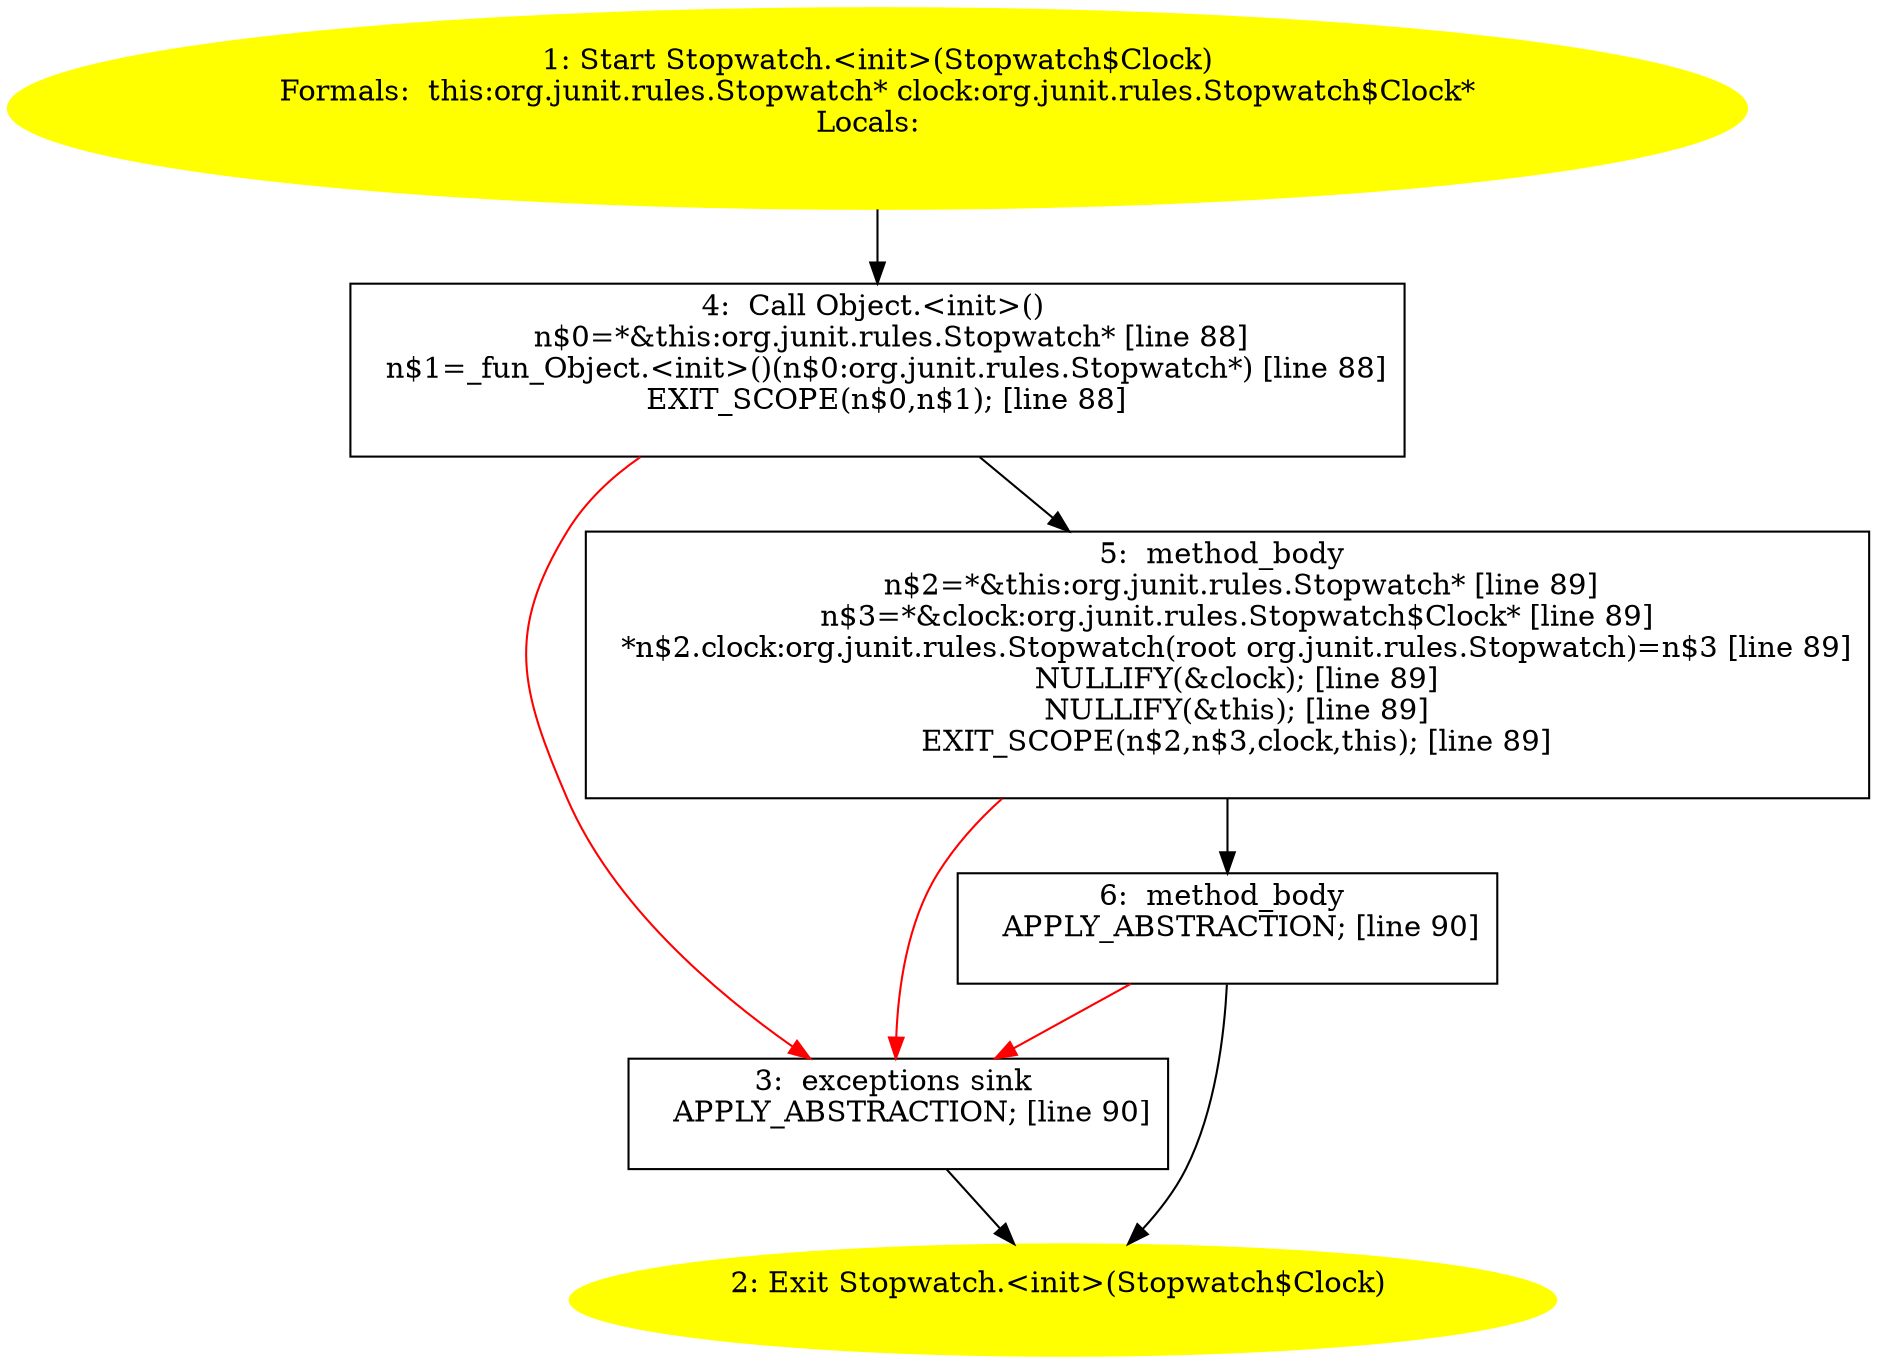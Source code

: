 /* @generated */
digraph cfg {
"org.junit.rules.Stopwatch.<init>(org.junit.rules.Stopwatch$Clock).bbc9c1a462d59745fe53a6a349f3fe9b_1" [label="1: Start Stopwatch.<init>(Stopwatch$Clock)\nFormals:  this:org.junit.rules.Stopwatch* clock:org.junit.rules.Stopwatch$Clock*\nLocals:  \n  " color=yellow style=filled]
	

	 "org.junit.rules.Stopwatch.<init>(org.junit.rules.Stopwatch$Clock).bbc9c1a462d59745fe53a6a349f3fe9b_1" -> "org.junit.rules.Stopwatch.<init>(org.junit.rules.Stopwatch$Clock).bbc9c1a462d59745fe53a6a349f3fe9b_4" ;
"org.junit.rules.Stopwatch.<init>(org.junit.rules.Stopwatch$Clock).bbc9c1a462d59745fe53a6a349f3fe9b_2" [label="2: Exit Stopwatch.<init>(Stopwatch$Clock) \n  " color=yellow style=filled]
	

"org.junit.rules.Stopwatch.<init>(org.junit.rules.Stopwatch$Clock).bbc9c1a462d59745fe53a6a349f3fe9b_3" [label="3:  exceptions sink \n   APPLY_ABSTRACTION; [line 90]\n " shape="box"]
	

	 "org.junit.rules.Stopwatch.<init>(org.junit.rules.Stopwatch$Clock).bbc9c1a462d59745fe53a6a349f3fe9b_3" -> "org.junit.rules.Stopwatch.<init>(org.junit.rules.Stopwatch$Clock).bbc9c1a462d59745fe53a6a349f3fe9b_2" ;
"org.junit.rules.Stopwatch.<init>(org.junit.rules.Stopwatch$Clock).bbc9c1a462d59745fe53a6a349f3fe9b_4" [label="4:  Call Object.<init>() \n   n$0=*&this:org.junit.rules.Stopwatch* [line 88]\n  n$1=_fun_Object.<init>()(n$0:org.junit.rules.Stopwatch*) [line 88]\n  EXIT_SCOPE(n$0,n$1); [line 88]\n " shape="box"]
	

	 "org.junit.rules.Stopwatch.<init>(org.junit.rules.Stopwatch$Clock).bbc9c1a462d59745fe53a6a349f3fe9b_4" -> "org.junit.rules.Stopwatch.<init>(org.junit.rules.Stopwatch$Clock).bbc9c1a462d59745fe53a6a349f3fe9b_5" ;
	 "org.junit.rules.Stopwatch.<init>(org.junit.rules.Stopwatch$Clock).bbc9c1a462d59745fe53a6a349f3fe9b_4" -> "org.junit.rules.Stopwatch.<init>(org.junit.rules.Stopwatch$Clock).bbc9c1a462d59745fe53a6a349f3fe9b_3" [color="red" ];
"org.junit.rules.Stopwatch.<init>(org.junit.rules.Stopwatch$Clock).bbc9c1a462d59745fe53a6a349f3fe9b_5" [label="5:  method_body \n   n$2=*&this:org.junit.rules.Stopwatch* [line 89]\n  n$3=*&clock:org.junit.rules.Stopwatch$Clock* [line 89]\n  *n$2.clock:org.junit.rules.Stopwatch(root org.junit.rules.Stopwatch)=n$3 [line 89]\n  NULLIFY(&clock); [line 89]\n  NULLIFY(&this); [line 89]\n  EXIT_SCOPE(n$2,n$3,clock,this); [line 89]\n " shape="box"]
	

	 "org.junit.rules.Stopwatch.<init>(org.junit.rules.Stopwatch$Clock).bbc9c1a462d59745fe53a6a349f3fe9b_5" -> "org.junit.rules.Stopwatch.<init>(org.junit.rules.Stopwatch$Clock).bbc9c1a462d59745fe53a6a349f3fe9b_6" ;
	 "org.junit.rules.Stopwatch.<init>(org.junit.rules.Stopwatch$Clock).bbc9c1a462d59745fe53a6a349f3fe9b_5" -> "org.junit.rules.Stopwatch.<init>(org.junit.rules.Stopwatch$Clock).bbc9c1a462d59745fe53a6a349f3fe9b_3" [color="red" ];
"org.junit.rules.Stopwatch.<init>(org.junit.rules.Stopwatch$Clock).bbc9c1a462d59745fe53a6a349f3fe9b_6" [label="6:  method_body \n   APPLY_ABSTRACTION; [line 90]\n " shape="box"]
	

	 "org.junit.rules.Stopwatch.<init>(org.junit.rules.Stopwatch$Clock).bbc9c1a462d59745fe53a6a349f3fe9b_6" -> "org.junit.rules.Stopwatch.<init>(org.junit.rules.Stopwatch$Clock).bbc9c1a462d59745fe53a6a349f3fe9b_2" ;
	 "org.junit.rules.Stopwatch.<init>(org.junit.rules.Stopwatch$Clock).bbc9c1a462d59745fe53a6a349f3fe9b_6" -> "org.junit.rules.Stopwatch.<init>(org.junit.rules.Stopwatch$Clock).bbc9c1a462d59745fe53a6a349f3fe9b_3" [color="red" ];
}

